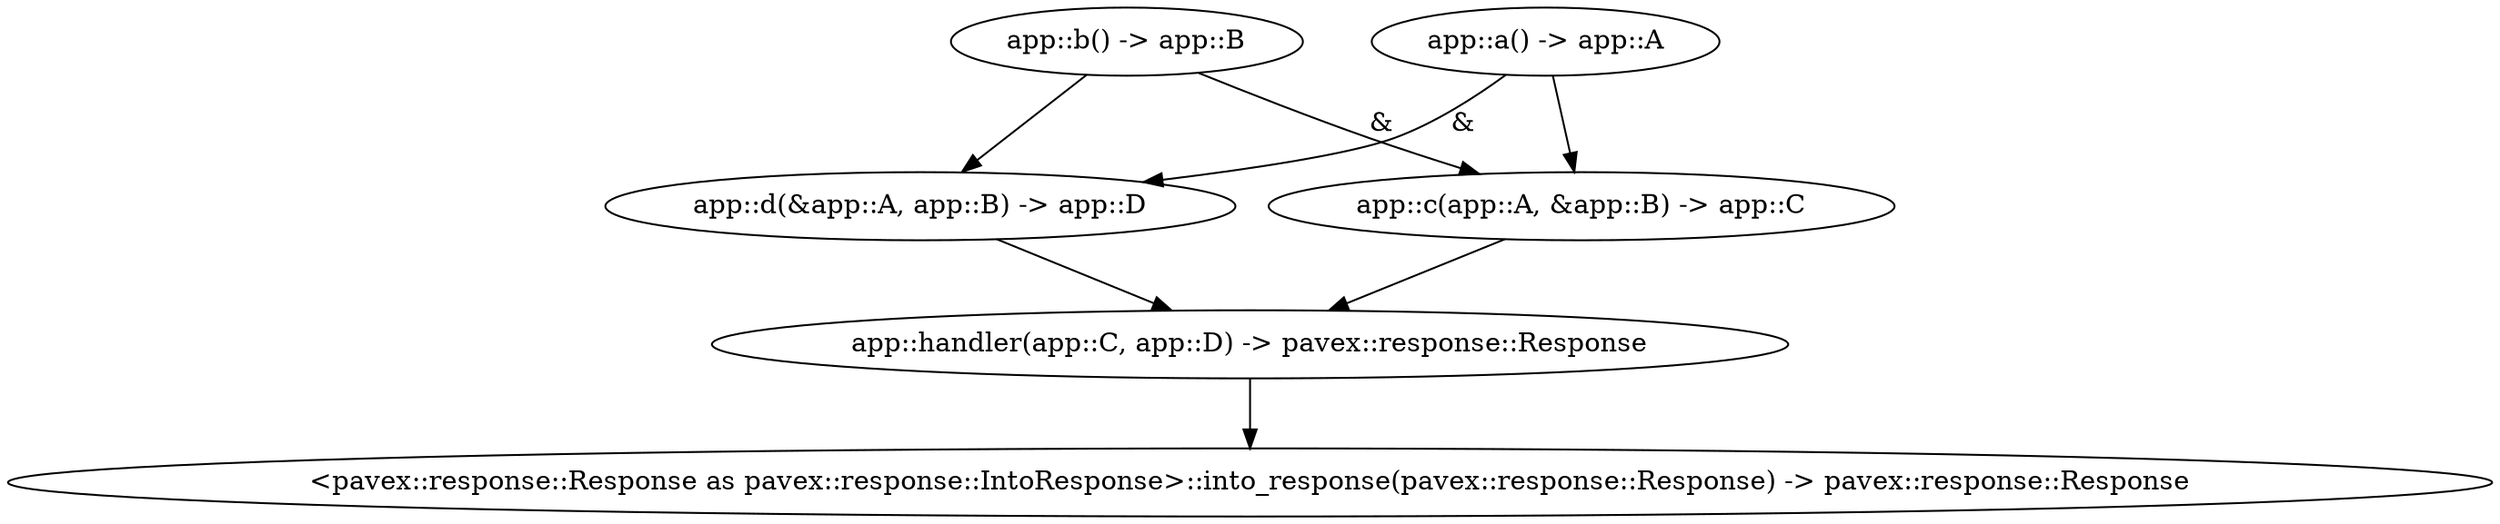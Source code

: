 digraph "GET /home - 0" {
    0 [ label = "app::handler(app::C, app::D) -> pavex::response::Response"]
    1 [ label = "app::d(&app::A, app::B) -> app::D"]
    2 [ label = "app::b() -> app::B"]
    3 [ label = "app::a() -> app::A"]
    4 [ label = "app::c(app::A, &app::B) -> app::C"]
    5 [ label = "<pavex::response::Response as pavex::response::IntoResponse>::into_response(pavex::response::Response) -> pavex::response::Response"]
    1 -> 0 [ ]
    2 -> 1 [ ]
    3 -> 1 [ label = "&"]
    4 -> 0 [ ]
    2 -> 4 [ label = "&"]
    3 -> 4 [ ]
    0 -> 5 [ ]
}

digraph "* /home - 0" {
    0 [ label = "pavex::router::default_fallback(&pavex::request::route::AllowedMethods) -> pavex::response::Response"]
    2 [ label = "<pavex::response::Response as pavex::response::IntoResponse>::into_response(pavex::response::Response) -> pavex::response::Response"]
    3 [ label = "&pavex::request::route::AllowedMethods"]
    0 -> 2 [ ]
    3 -> 0 [ ]
}

digraph app_state {
    0 [ label = "crate::ApplicationState() -> crate::ApplicationState"]
}